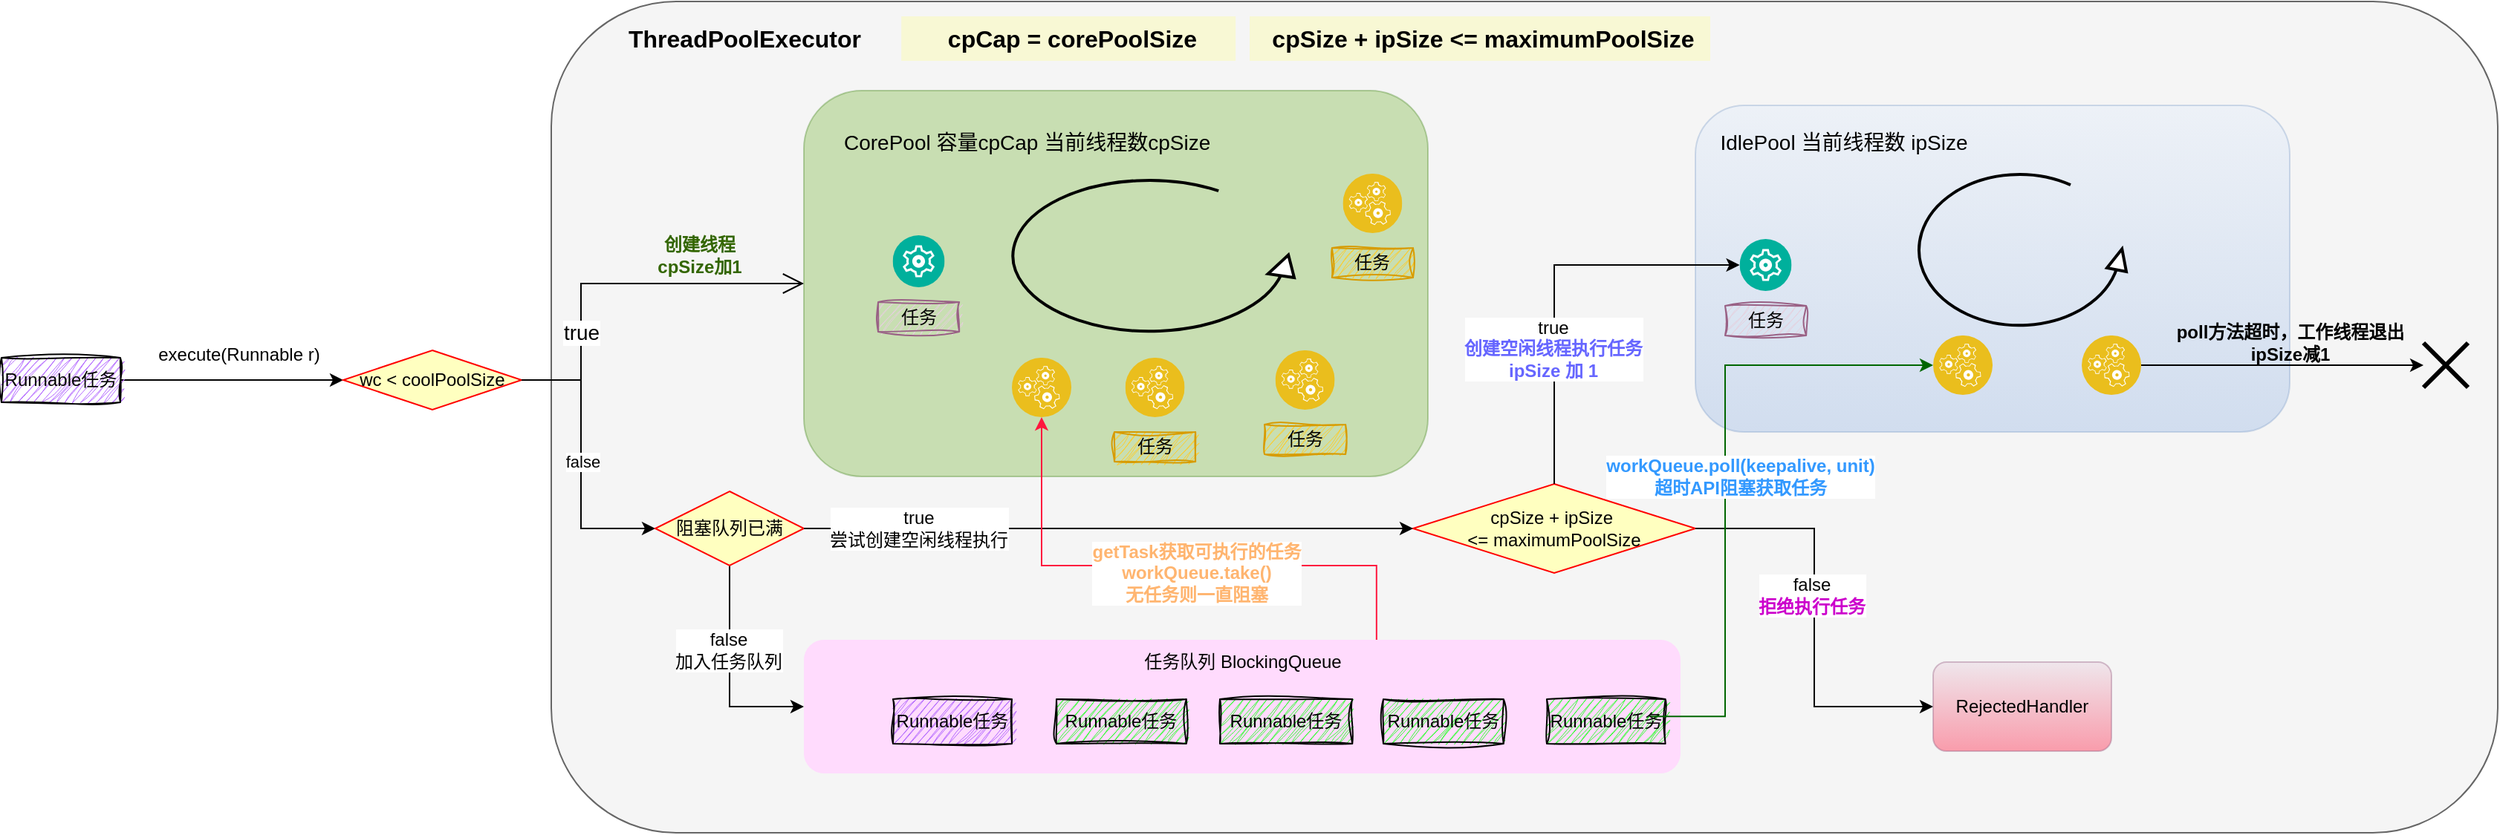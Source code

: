 <mxfile version="24.0.2" type="github">
  <diagram name="第 1 页" id="3RnXKQRBD4h4_Rx_I8--">
    <mxGraphModel dx="2027" dy="2164" grid="1" gridSize="10" guides="1" tooltips="1" connect="1" arrows="1" fold="1" page="1" pageScale="1" pageWidth="827" pageHeight="1169" math="0" shadow="0">
      <root>
        <mxCell id="0" />
        <mxCell id="1" parent="0" />
        <mxCell id="w3eF8_PVkNgAsebev5JC-120" value="" style="rounded=1;whiteSpace=wrap;html=1;fillColor=#f5f5f5;gradientColor=none;strokeColor=#666666;" vertex="1" parent="1">
          <mxGeometry x="-20" y="-30" width="1310" height="560" as="geometry" />
        </mxCell>
        <mxCell id="w3eF8_PVkNgAsebev5JC-1" value="" style="rounded=1;whiteSpace=wrap;html=1;fillColor=#60a917;strokeColor=#2D7600;fontColor=#ffffff;opacity=30;container=0;movable=1;resizable=1;rotatable=1;deletable=1;editable=1;locked=0;connectable=1;" vertex="1" parent="1">
          <mxGeometry x="150" y="30" width="420" height="260" as="geometry" />
        </mxCell>
        <mxCell id="w3eF8_PVkNgAsebev5JC-16" value="ThreadPoolExecutor&amp;nbsp;&lt;span style=&quot;background-color: initial;&quot;&gt;&amp;nbsp;&lt;/span&gt;" style="text;html=1;align=left;verticalAlign=middle;whiteSpace=wrap;rounded=0;fontSize=16;fontStyle=1" vertex="1" parent="1">
          <mxGeometry x="30" y="-15" width="170" height="20" as="geometry" />
        </mxCell>
        <mxCell id="w3eF8_PVkNgAsebev5JC-64" style="edgeStyle=orthogonalEdgeStyle;rounded=0;orthogonalLoop=1;jettySize=auto;html=1;entryX=0;entryY=0.5;entryDx=0;entryDy=0;" edge="1" parent="1" source="w3eF8_PVkNgAsebev5JC-24" target="w3eF8_PVkNgAsebev5JC-56">
          <mxGeometry relative="1" as="geometry" />
        </mxCell>
        <mxCell id="w3eF8_PVkNgAsebev5JC-24" value="Runnable任务" style="rounded=0;whiteSpace=wrap;html=1;fillColor=#B266FF;strokeColor=default;fillStyle=hatch;glass=0;sketch=1;curveFitting=1;jiggle=2;" vertex="1" parent="1">
          <mxGeometry x="-390" y="210" width="80" height="30" as="geometry" />
        </mxCell>
        <mxCell id="w3eF8_PVkNgAsebev5JC-25" value="execute(Runnable r)" style="text;html=1;align=center;verticalAlign=middle;whiteSpace=wrap;rounded=0;" vertex="1" parent="1">
          <mxGeometry x="-290" y="192.5" width="120" height="30" as="geometry" />
        </mxCell>
        <mxCell id="w3eF8_PVkNgAsebev5JC-4" value="&lt;font style=&quot;font-size: 14px;&quot;&gt;CorePool 容量cpCap 当前线程数cpSize&amp;nbsp;&lt;/font&gt;" style="text;html=1;align=left;verticalAlign=middle;whiteSpace=wrap;rounded=0;container=0;" vertex="1" parent="1">
          <mxGeometry x="174.58" y="50" width="266" height="30" as="geometry" />
        </mxCell>
        <mxCell id="w3eF8_PVkNgAsebev5JC-37" value="" style="verticalLabelPosition=bottom;html=1;verticalAlign=top;strokeWidth=2;shape=mxgraph.lean_mapping.physical_pull;pointerEvents=1;container=0;" vertex="1" parent="1">
          <mxGeometry x="290" y="90" width="190" height="102.5" as="geometry" />
        </mxCell>
        <mxCell id="w3eF8_PVkNgAsebev5JC-44" value="" style="group" vertex="1" connectable="0" parent="1">
          <mxGeometry x="505.42" y="86" width="54.58" height="70" as="geometry" />
        </mxCell>
        <mxCell id="w3eF8_PVkNgAsebev5JC-35" value="" style="image;aspect=fixed;perimeter=ellipsePerimeter;html=1;align=center;shadow=0;dashed=0;fontColor=#4277BB;labelBackgroundColor=default;fontSize=12;spacingTop=3;image=img/lib/ibm/applications/runtime_services.svg;imageBackground=none;container=0;" vertex="1" parent="w3eF8_PVkNgAsebev5JC-44">
          <mxGeometry x="7.29" width="40" height="40" as="geometry" />
        </mxCell>
        <mxCell id="w3eF8_PVkNgAsebev5JC-43" value="任务" style="rounded=0;whiteSpace=wrap;html=1;fillColor=#ffcd28;strokeColor=#d79b00;fillStyle=hachure;glass=0;sketch=1;curveFitting=1;jiggle=2;container=0;gradientColor=#ffa500;" vertex="1" parent="w3eF8_PVkNgAsebev5JC-44">
          <mxGeometry y="50" width="54.58" height="20" as="geometry" />
        </mxCell>
        <mxCell id="w3eF8_PVkNgAsebev5JC-45" value="" style="group" vertex="1" connectable="0" parent="1">
          <mxGeometry x="460.0" y="205" width="54.58" height="70" as="geometry" />
        </mxCell>
        <mxCell id="w3eF8_PVkNgAsebev5JC-46" value="" style="image;aspect=fixed;perimeter=ellipsePerimeter;html=1;align=center;shadow=0;dashed=0;fontColor=#4277BB;labelBackgroundColor=default;fontSize=12;spacingTop=3;image=img/lib/ibm/applications/runtime_services.svg;imageBackground=none;container=0;" vertex="1" parent="w3eF8_PVkNgAsebev5JC-45">
          <mxGeometry x="7.29" width="40" height="40" as="geometry" />
        </mxCell>
        <mxCell id="w3eF8_PVkNgAsebev5JC-47" value="任务" style="rounded=0;whiteSpace=wrap;html=1;fillColor=#ffcd28;strokeColor=#d79b00;fillStyle=hachure;glass=0;sketch=1;curveFitting=1;jiggle=2;container=0;gradientColor=#ffa500;" vertex="1" parent="w3eF8_PVkNgAsebev5JC-45">
          <mxGeometry y="50" width="54.58" height="20" as="geometry" />
        </mxCell>
        <mxCell id="w3eF8_PVkNgAsebev5JC-48" value="" style="group" vertex="1" connectable="0" parent="1">
          <mxGeometry x="359" y="210" width="54.58" height="70" as="geometry" />
        </mxCell>
        <mxCell id="w3eF8_PVkNgAsebev5JC-49" value="" style="image;aspect=fixed;perimeter=ellipsePerimeter;html=1;align=center;shadow=0;dashed=0;fontColor=#4277BB;labelBackgroundColor=default;fontSize=12;spacingTop=3;image=img/lib/ibm/applications/runtime_services.svg;imageBackground=none;container=0;" vertex="1" parent="w3eF8_PVkNgAsebev5JC-48">
          <mxGeometry x="7.29" width="40" height="40" as="geometry" />
        </mxCell>
        <mxCell id="w3eF8_PVkNgAsebev5JC-50" value="任务" style="rounded=0;whiteSpace=wrap;html=1;fillColor=#ffcd28;strokeColor=#d79b00;fillStyle=hachure;glass=0;sketch=1;curveFitting=1;jiggle=2;container=0;gradientColor=#ffa500;" vertex="1" parent="w3eF8_PVkNgAsebev5JC-48">
          <mxGeometry y="50" width="54.58" height="20" as="geometry" />
        </mxCell>
        <mxCell id="w3eF8_PVkNgAsebev5JC-54" value="" style="group" vertex="1" connectable="0" parent="1">
          <mxGeometry x="200" y="127.5" width="54.58" height="65" as="geometry" />
        </mxCell>
        <mxCell id="w3eF8_PVkNgAsebev5JC-36" value="" style="image;aspect=fixed;perimeter=ellipsePerimeter;html=1;align=center;shadow=0;dashed=0;fontColor=#4277BB;labelBackgroundColor=default;fontSize=12;spacingTop=3;image=img/lib/ibm/management/management.svg;container=0;" vertex="1" parent="w3eF8_PVkNgAsebev5JC-54">
          <mxGeometry x="9.79" width="35" height="35" as="geometry" />
        </mxCell>
        <mxCell id="w3eF8_PVkNgAsebev5JC-53" value="任务" style="rounded=0;whiteSpace=wrap;html=1;fillColor=#e6d0de;strokeColor=#996185;fillStyle=hachure;glass=0;sketch=1;curveFitting=1;jiggle=2;container=0;gradientColor=#d5739d;" vertex="1" parent="w3eF8_PVkNgAsebev5JC-54">
          <mxGeometry y="45" width="54.58" height="20" as="geometry" />
        </mxCell>
        <mxCell id="w3eF8_PVkNgAsebev5JC-74" style="edgeStyle=orthogonalEdgeStyle;rounded=0;orthogonalLoop=1;jettySize=auto;html=1;exitX=1;exitY=0.5;exitDx=0;exitDy=0;entryX=0;entryY=0.5;entryDx=0;entryDy=0;" edge="1" parent="1" source="w3eF8_PVkNgAsebev5JC-56" target="w3eF8_PVkNgAsebev5JC-71">
          <mxGeometry relative="1" as="geometry">
            <Array as="points">
              <mxPoint y="225" />
              <mxPoint y="325" />
            </Array>
          </mxGeometry>
        </mxCell>
        <mxCell id="w3eF8_PVkNgAsebev5JC-75" value="false" style="edgeLabel;html=1;align=center;verticalAlign=middle;resizable=0;points=[];" vertex="1" connectable="0" parent="w3eF8_PVkNgAsebev5JC-74">
          <mxGeometry x="-0.004" y="1" relative="1" as="geometry">
            <mxPoint as="offset" />
          </mxGeometry>
        </mxCell>
        <mxCell id="w3eF8_PVkNgAsebev5JC-56" value="wc &amp;lt; coolPoolSize" style="rhombus;whiteSpace=wrap;html=1;fontColor=#000000;fillColor=#ffffc0;strokeColor=#ff0000;" vertex="1" parent="1">
          <mxGeometry x="-160" y="205" width="120" height="40" as="geometry" />
        </mxCell>
        <mxCell id="w3eF8_PVkNgAsebev5JC-60" value="" style="endArrow=open;endFill=1;endSize=12;html=1;rounded=0;exitX=1;exitY=0.5;exitDx=0;exitDy=0;entryX=0;entryY=0.5;entryDx=0;entryDy=0;edgeStyle=orthogonalEdgeStyle;" edge="1" parent="1" source="w3eF8_PVkNgAsebev5JC-56" target="w3eF8_PVkNgAsebev5JC-1">
          <mxGeometry width="160" relative="1" as="geometry">
            <mxPoint x="-210" y="360" as="sourcePoint" />
            <mxPoint x="-50" y="360" as="targetPoint" />
            <Array as="points">
              <mxPoint y="225" />
              <mxPoint y="160" />
            </Array>
          </mxGeometry>
        </mxCell>
        <mxCell id="w3eF8_PVkNgAsebev5JC-61" value="true" style="edgeLabel;html=1;align=center;verticalAlign=middle;resizable=0;points=[];fontSize=14;" vertex="1" connectable="0" parent="w3eF8_PVkNgAsebev5JC-60">
          <mxGeometry x="0.472" y="2" relative="1" as="geometry">
            <mxPoint x="-83" y="35" as="offset" />
          </mxGeometry>
        </mxCell>
        <mxCell id="w3eF8_PVkNgAsebev5JC-69" value="&lt;b style=&quot;&quot;&gt;&lt;font color=&quot;#336600&quot;&gt;创建线程&lt;/font&gt;&lt;/b&gt;&lt;div&gt;&lt;b style=&quot;&quot;&gt;&lt;font color=&quot;#336600&quot;&gt;cpSize加1&lt;/font&gt;&lt;/b&gt;&lt;/div&gt;" style="text;html=1;align=center;verticalAlign=middle;whiteSpace=wrap;rounded=0;" vertex="1" parent="1">
          <mxGeometry x="50" y="126" width="60" height="30" as="geometry" />
        </mxCell>
        <mxCell id="w3eF8_PVkNgAsebev5JC-70" value="" style="group" vertex="1" connectable="0" parent="1">
          <mxGeometry x="150" y="400" width="590" height="90" as="geometry" />
        </mxCell>
        <mxCell id="w3eF8_PVkNgAsebev5JC-5" value="" style="rounded=1;whiteSpace=wrap;html=1;container=0;fillColor=#FFDBFD;gradientColor=none;strokeColor=none;" vertex="1" parent="w3eF8_PVkNgAsebev5JC-70">
          <mxGeometry width="590" height="90" as="geometry" />
        </mxCell>
        <mxCell id="w3eF8_PVkNgAsebev5JC-6" value="Runnable任务" style="rounded=0;whiteSpace=wrap;html=1;fillColor=#33FF33;strokeColor=default;fillStyle=hatch;glass=0;sketch=1;curveFitting=1;jiggle=2;container=0;" vertex="1" parent="w3eF8_PVkNgAsebev5JC-70">
          <mxGeometry x="170" y="40" width="87.41" height="30" as="geometry" />
        </mxCell>
        <mxCell id="w3eF8_PVkNgAsebev5JC-7" value="Runnable任务" style="rounded=0;whiteSpace=wrap;html=1;fillColor=#33FF33;strokeColor=default;fillStyle=hatch;glass=0;sketch=1;curveFitting=1;jiggle=2;container=0;" vertex="1" parent="w3eF8_PVkNgAsebev5JC-70">
          <mxGeometry x="280" y="40" width="89.15" height="30" as="geometry" />
        </mxCell>
        <mxCell id="w3eF8_PVkNgAsebev5JC-8" value="Runnable任务" style="rounded=0;whiteSpace=wrap;html=1;fillColor=#33FF33;strokeColor=default;fillStyle=hatch;glass=0;sketch=1;curveFitting=1;jiggle=2;container=0;" vertex="1" parent="w3eF8_PVkNgAsebev5JC-70">
          <mxGeometry x="390" y="40" width="80.89" height="30" as="geometry" />
        </mxCell>
        <mxCell id="w3eF8_PVkNgAsebev5JC-9" value="Runnable任务" style="rounded=0;whiteSpace=wrap;html=1;fillColor=#33FF33;strokeColor=default;fillStyle=hatch;glass=0;sketch=1;curveFitting=1;jiggle=2;container=0;" vertex="1" parent="w3eF8_PVkNgAsebev5JC-70">
          <mxGeometry x="500" y="40" width="79.8" height="30" as="geometry" />
        </mxCell>
        <mxCell id="w3eF8_PVkNgAsebev5JC-10" value="任务队列 BlockingQueue" style="text;html=1;align=center;verticalAlign=middle;whiteSpace=wrap;rounded=0;container=0;" vertex="1" parent="w3eF8_PVkNgAsebev5JC-70">
          <mxGeometry x="204.576" width="180.848" height="30" as="geometry" />
        </mxCell>
        <mxCell id="w3eF8_PVkNgAsebev5JC-42" value="Runnable任务" style="rounded=0;whiteSpace=wrap;html=1;fillColor=#B266FF;strokeColor=default;fillStyle=hatch;glass=0;sketch=1;curveFitting=1;jiggle=2;" vertex="1" parent="w3eF8_PVkNgAsebev5JC-70">
          <mxGeometry x="60" y="40" width="80" height="30" as="geometry" />
        </mxCell>
        <mxCell id="w3eF8_PVkNgAsebev5JC-76" style="edgeStyle=orthogonalEdgeStyle;rounded=0;orthogonalLoop=1;jettySize=auto;html=1;entryX=0;entryY=0.5;entryDx=0;entryDy=0;" edge="1" parent="1" source="w3eF8_PVkNgAsebev5JC-71" target="w3eF8_PVkNgAsebev5JC-5">
          <mxGeometry relative="1" as="geometry" />
        </mxCell>
        <mxCell id="w3eF8_PVkNgAsebev5JC-77" value="false&lt;div style=&quot;font-size: 12px;&quot;&gt;加入任务队列&lt;/div&gt;" style="edgeLabel;html=1;align=center;verticalAlign=middle;resizable=0;points=[];fontSize=12;" vertex="1" connectable="0" parent="w3eF8_PVkNgAsebev5JC-76">
          <mxGeometry x="-0.222" y="-1" relative="1" as="geometry">
            <mxPoint as="offset" />
          </mxGeometry>
        </mxCell>
        <mxCell id="w3eF8_PVkNgAsebev5JC-71" value="阻塞队列已满" style="rhombus;whiteSpace=wrap;html=1;fontColor=#000000;fillColor=#ffffc0;strokeColor=#ff0000;" vertex="1" parent="1">
          <mxGeometry x="50" y="300" width="100" height="50" as="geometry" />
        </mxCell>
        <mxCell id="w3eF8_PVkNgAsebev5JC-78" value="" style="rounded=1;whiteSpace=wrap;html=1;fillColor=#dae8fc;strokeColor=#6c8ebf;opacity=30;container=0;movable=1;resizable=1;rotatable=1;deletable=1;editable=1;locked=0;connectable=1;gradientColor=#7ea6e0;" vertex="1" parent="1">
          <mxGeometry x="750" y="40" width="400" height="220" as="geometry" />
        </mxCell>
        <mxCell id="w3eF8_PVkNgAsebev5JC-79" value="IdlePool 当前线程数 ipSize" style="text;html=1;align=center;verticalAlign=middle;whiteSpace=wrap;rounded=0;fontSize=14;" vertex="1" parent="1">
          <mxGeometry x="750" y="50" width="200" height="30" as="geometry" />
        </mxCell>
        <mxCell id="w3eF8_PVkNgAsebev5JC-81" value="cpSize + ipSize&amp;nbsp;&lt;div&gt;&amp;lt;= maximumPoolSize&lt;/div&gt;" style="rhombus;whiteSpace=wrap;html=1;fontColor=#000000;fillColor=#ffffc0;strokeColor=#ff0000;" vertex="1" parent="1">
          <mxGeometry x="560" y="295" width="190" height="60" as="geometry" />
        </mxCell>
        <mxCell id="w3eF8_PVkNgAsebev5JC-84" value="" style="group" vertex="1" connectable="0" parent="1">
          <mxGeometry x="770" y="130" width="54.58" height="65" as="geometry" />
        </mxCell>
        <mxCell id="w3eF8_PVkNgAsebev5JC-85" value="" style="image;aspect=fixed;perimeter=ellipsePerimeter;html=1;align=center;shadow=0;dashed=0;fontColor=#4277BB;labelBackgroundColor=default;fontSize=12;spacingTop=3;image=img/lib/ibm/management/management.svg;container=0;" vertex="1" parent="w3eF8_PVkNgAsebev5JC-84">
          <mxGeometry x="9.79" width="35" height="35" as="geometry" />
        </mxCell>
        <mxCell id="w3eF8_PVkNgAsebev5JC-86" value="任务" style="rounded=0;whiteSpace=wrap;html=1;fillColor=#e6d0de;strokeColor=#996185;fillStyle=hachure;glass=0;sketch=1;curveFitting=1;jiggle=2;container=0;gradientColor=#d5739d;" vertex="1" parent="w3eF8_PVkNgAsebev5JC-84">
          <mxGeometry y="45" width="54.58" height="20" as="geometry" />
        </mxCell>
        <mxCell id="w3eF8_PVkNgAsebev5JC-90" value="RejectedHandler" style="rounded=1;whiteSpace=wrap;html=1;fillColor=#e6d0de;gradientColor=#FF173E;strokeColor=#996185;opacity=40;" vertex="1" parent="1">
          <mxGeometry x="910" y="415" width="120" height="60" as="geometry" />
        </mxCell>
        <mxCell id="w3eF8_PVkNgAsebev5JC-91" style="edgeStyle=orthogonalEdgeStyle;rounded=0;orthogonalLoop=1;jettySize=auto;html=1;entryX=0;entryY=0.5;entryDx=0;entryDy=0;" edge="1" parent="1" source="w3eF8_PVkNgAsebev5JC-81" target="w3eF8_PVkNgAsebev5JC-90">
          <mxGeometry relative="1" as="geometry" />
        </mxCell>
        <mxCell id="w3eF8_PVkNgAsebev5JC-93" value="false&lt;div style=&quot;font-size: 12px;&quot;&gt;&lt;font color=&quot;#cc00cc&quot; style=&quot;font-size: 12px;&quot;&gt;&lt;b style=&quot;font-size: 12px;&quot;&gt;拒绝执行任务&lt;/b&gt;&lt;/font&gt;&lt;/div&gt;" style="edgeLabel;html=1;align=center;verticalAlign=middle;resizable=0;points=[];fontSize=12;" vertex="1" connectable="0" parent="w3eF8_PVkNgAsebev5JC-91">
          <mxGeometry x="-0.108" y="-2" relative="1" as="geometry">
            <mxPoint as="offset" />
          </mxGeometry>
        </mxCell>
        <mxCell id="w3eF8_PVkNgAsebev5JC-87" style="edgeStyle=orthogonalEdgeStyle;rounded=0;orthogonalLoop=1;jettySize=auto;html=1;exitX=1;exitY=0.5;exitDx=0;exitDy=0;entryX=0;entryY=0.5;entryDx=0;entryDy=0;" edge="1" parent="1" source="w3eF8_PVkNgAsebev5JC-71" target="w3eF8_PVkNgAsebev5JC-81">
          <mxGeometry relative="1" as="geometry" />
        </mxCell>
        <mxCell id="w3eF8_PVkNgAsebev5JC-95" value="true&lt;div style=&quot;font-size: 12px;&quot;&gt;尝试创建空闲线程执行&lt;/div&gt;" style="edgeLabel;html=1;align=center;verticalAlign=middle;resizable=0;points=[];fontSize=12;" vertex="1" connectable="0" parent="w3eF8_PVkNgAsebev5JC-87">
          <mxGeometry x="-0.396" y="-2" relative="1" as="geometry">
            <mxPoint x="-47" y="-2" as="offset" />
          </mxGeometry>
        </mxCell>
        <mxCell id="w3eF8_PVkNgAsebev5JC-110" style="edgeStyle=orthogonalEdgeStyle;rounded=0;orthogonalLoop=1;jettySize=auto;html=1;" edge="1" parent="1" source="w3eF8_PVkNgAsebev5JC-100" target="w3eF8_PVkNgAsebev5JC-112">
          <mxGeometry relative="1" as="geometry">
            <mxPoint x="1230" y="215" as="targetPoint" />
          </mxGeometry>
        </mxCell>
        <mxCell id="w3eF8_PVkNgAsebev5JC-114" value="poll方法超时，工作线程退出&lt;div style=&quot;font-size: 12px;&quot;&gt;ipSize减1&lt;/div&gt;" style="edgeLabel;html=1;align=center;verticalAlign=middle;resizable=0;points=[];labelBackgroundColor=none;fontStyle=1;fontSize=12;" vertex="1" connectable="0" parent="w3eF8_PVkNgAsebev5JC-110">
          <mxGeometry x="0.019" y="1" relative="1" as="geometry">
            <mxPoint x="3" y="-14" as="offset" />
          </mxGeometry>
        </mxCell>
        <mxCell id="w3eF8_PVkNgAsebev5JC-100" value="" style="image;aspect=fixed;perimeter=ellipsePerimeter;html=1;align=center;shadow=0;dashed=0;fontColor=#4277BB;labelBackgroundColor=default;fontSize=12;spacingTop=3;image=img/lib/ibm/applications/runtime_services.svg;imageBackground=none;container=0;" vertex="1" parent="1">
          <mxGeometry x="1010" y="195" width="40" height="40" as="geometry" />
        </mxCell>
        <mxCell id="w3eF8_PVkNgAsebev5JC-101" value="" style="image;aspect=fixed;perimeter=ellipsePerimeter;html=1;align=center;shadow=0;dashed=0;fontColor=#4277BB;labelBackgroundColor=default;fontSize=12;spacingTop=3;image=img/lib/ibm/applications/runtime_services.svg;imageBackground=none;container=0;" vertex="1" parent="1">
          <mxGeometry x="910" y="195" width="40" height="40" as="geometry" />
        </mxCell>
        <mxCell id="w3eF8_PVkNgAsebev5JC-102" value="" style="image;aspect=fixed;perimeter=ellipsePerimeter;html=1;align=center;shadow=0;dashed=0;fontColor=#4277BB;labelBackgroundColor=default;fontSize=12;spacingTop=3;image=img/lib/ibm/applications/runtime_services.svg;imageBackground=none;container=0;" vertex="1" parent="1">
          <mxGeometry x="290" y="210" width="40" height="40" as="geometry" />
        </mxCell>
        <mxCell id="w3eF8_PVkNgAsebev5JC-104" value="" style="endArrow=classic;html=1;rounded=0;entryX=0.5;entryY=1;entryDx=0;entryDy=0;exitX=1;exitY=0;exitDx=0;exitDy=0;edgeStyle=orthogonalEdgeStyle;strokeColor=#FF173E;" edge="1" parent="1" source="w3eF8_PVkNgAsebev5JC-10" target="w3eF8_PVkNgAsebev5JC-102">
          <mxGeometry width="50" height="50" relative="1" as="geometry">
            <mxPoint x="300" y="660" as="sourcePoint" />
            <mxPoint x="350" y="610" as="targetPoint" />
            <Array as="points">
              <mxPoint x="535" y="350" />
              <mxPoint x="310" y="350" />
            </Array>
          </mxGeometry>
        </mxCell>
        <mxCell id="w3eF8_PVkNgAsebev5JC-105" value="getTask获取可执行的任务&lt;div style=&quot;font-size: 12px;&quot;&gt;workQueue.take()&lt;/div&gt;&lt;div style=&quot;font-size: 12px;&quot;&gt;无任务则一直阻塞&lt;/div&gt;" style="edgeLabel;html=1;align=center;verticalAlign=middle;resizable=0;points=[];fontStyle=1;fontColor=#FFB570;fontSize=12;" vertex="1" connectable="0" parent="w3eF8_PVkNgAsebev5JC-104">
          <mxGeometry x="-0.088" y="2" relative="1" as="geometry">
            <mxPoint x="-1" y="3" as="offset" />
          </mxGeometry>
        </mxCell>
        <mxCell id="w3eF8_PVkNgAsebev5JC-108" value="" style="endArrow=classic;html=1;rounded=0;exitX=1;exitY=0.607;exitDx=0;exitDy=0;exitPerimeter=0;entryX=0;entryY=0.5;entryDx=0;entryDy=0;edgeStyle=orthogonalEdgeStyle;strokeColor=#006600;" edge="1" parent="1" target="w3eF8_PVkNgAsebev5JC-101">
          <mxGeometry width="50" height="50" relative="1" as="geometry">
            <mxPoint x="720" y="451.63" as="sourcePoint" />
            <mxPoint x="895.858" y="226.142" as="targetPoint" />
            <Array as="points">
              <mxPoint x="770" y="452" />
              <mxPoint x="770" y="215" />
            </Array>
          </mxGeometry>
        </mxCell>
        <mxCell id="w3eF8_PVkNgAsebev5JC-109" value="workQueue.poll(keepalive, unit)&lt;div style=&quot;font-size: 12px;&quot;&gt;超时API阻塞获取任务&lt;/div&gt;" style="edgeLabel;html=1;align=center;verticalAlign=middle;resizable=0;points=[];fontColor=#3399FF;fontStyle=1;fontSize=12;" vertex="1" connectable="0" parent="w3eF8_PVkNgAsebev5JC-108">
          <mxGeometry x="-0.002" relative="1" as="geometry">
            <mxPoint x="10" y="1" as="offset" />
          </mxGeometry>
        </mxCell>
        <mxCell id="w3eF8_PVkNgAsebev5JC-112" value="" style="shape=umlDestroy;whiteSpace=wrap;html=1;strokeWidth=3;targetShapes=umlLifeline;" vertex="1" parent="1">
          <mxGeometry x="1240" y="200" width="30" height="30" as="geometry" />
        </mxCell>
        <mxCell id="w3eF8_PVkNgAsebev5JC-115" value="" style="verticalLabelPosition=bottom;html=1;verticalAlign=top;strokeWidth=2;shape=mxgraph.lean_mapping.physical_pull;pointerEvents=1;container=0;" vertex="1" parent="1">
          <mxGeometry x="900" y="86" width="140" height="102.5" as="geometry" />
        </mxCell>
        <mxCell id="w3eF8_PVkNgAsebev5JC-118" value="" style="endArrow=classic;html=1;rounded=0;exitX=0.5;exitY=0;exitDx=0;exitDy=0;entryX=0;entryY=0.5;entryDx=0;entryDy=0;edgeStyle=orthogonalEdgeStyle;" edge="1" parent="1" source="w3eF8_PVkNgAsebev5JC-81" target="w3eF8_PVkNgAsebev5JC-85">
          <mxGeometry width="50" height="50" relative="1" as="geometry">
            <mxPoint x="670" y="200" as="sourcePoint" />
            <mxPoint x="720" y="150" as="targetPoint" />
          </mxGeometry>
        </mxCell>
        <mxCell id="w3eF8_PVkNgAsebev5JC-119" value="true&lt;div style=&quot;font-size: 12px;&quot;&gt;&lt;font color=&quot;#6666ff&quot; style=&quot;font-size: 12px;&quot;&gt;&lt;b style=&quot;font-size: 12px;&quot;&gt;创建空闲线程执行任务&lt;/b&gt;&lt;/font&gt;&lt;/div&gt;&lt;div style=&quot;font-size: 12px;&quot;&gt;&lt;font color=&quot;#6666ff&quot; style=&quot;font-size: 12px;&quot;&gt;&lt;b style=&quot;font-size: 12px;&quot;&gt;ipSize 加 1&lt;/b&gt;&lt;/font&gt;&lt;/div&gt;" style="edgeLabel;html=1;align=center;verticalAlign=middle;resizable=0;points=[];fontSize=12;" vertex="1" connectable="0" parent="w3eF8_PVkNgAsebev5JC-118">
          <mxGeometry x="-0.327" y="1" relative="1" as="geometry">
            <mxPoint as="offset" />
          </mxGeometry>
        </mxCell>
        <mxCell id="w3eF8_PVkNgAsebev5JC-121" value="&lt;span style=&quot;font-size: 16px; font-weight: 700; text-align: left;&quot;&gt;&amp;nbsp;&lt;/span&gt;&lt;span style=&quot;font-size: 16px; font-weight: 700; text-align: left; background-color: initial;&quot;&gt;cpCap = corePoolSize&lt;/span&gt;" style="text;html=1;align=center;verticalAlign=middle;whiteSpace=wrap;rounded=0;fillColor=#ffff88;strokeColor=none;opacity=30;" vertex="1" parent="1">
          <mxGeometry x="215.58" y="-20" width="225" height="30" as="geometry" />
        </mxCell>
        <mxCell id="w3eF8_PVkNgAsebev5JC-122" value="&lt;span style=&quot;font-size: 16px; font-weight: 700; text-align: left;&quot;&gt;&amp;nbsp;&lt;/span&gt;&lt;span style=&quot;font-size: 16px; font-weight: 700; text-align: left; background-color: initial;&quot;&gt;cpSize + ipSize &amp;lt;= maximumPoolSize&lt;/span&gt;" style="text;html=1;align=center;verticalAlign=middle;whiteSpace=wrap;rounded=0;fillColor=#ffff88;strokeColor=none;opacity=30;" vertex="1" parent="1">
          <mxGeometry x="450" y="-20" width="310" height="30" as="geometry" />
        </mxCell>
      </root>
    </mxGraphModel>
  </diagram>
</mxfile>
